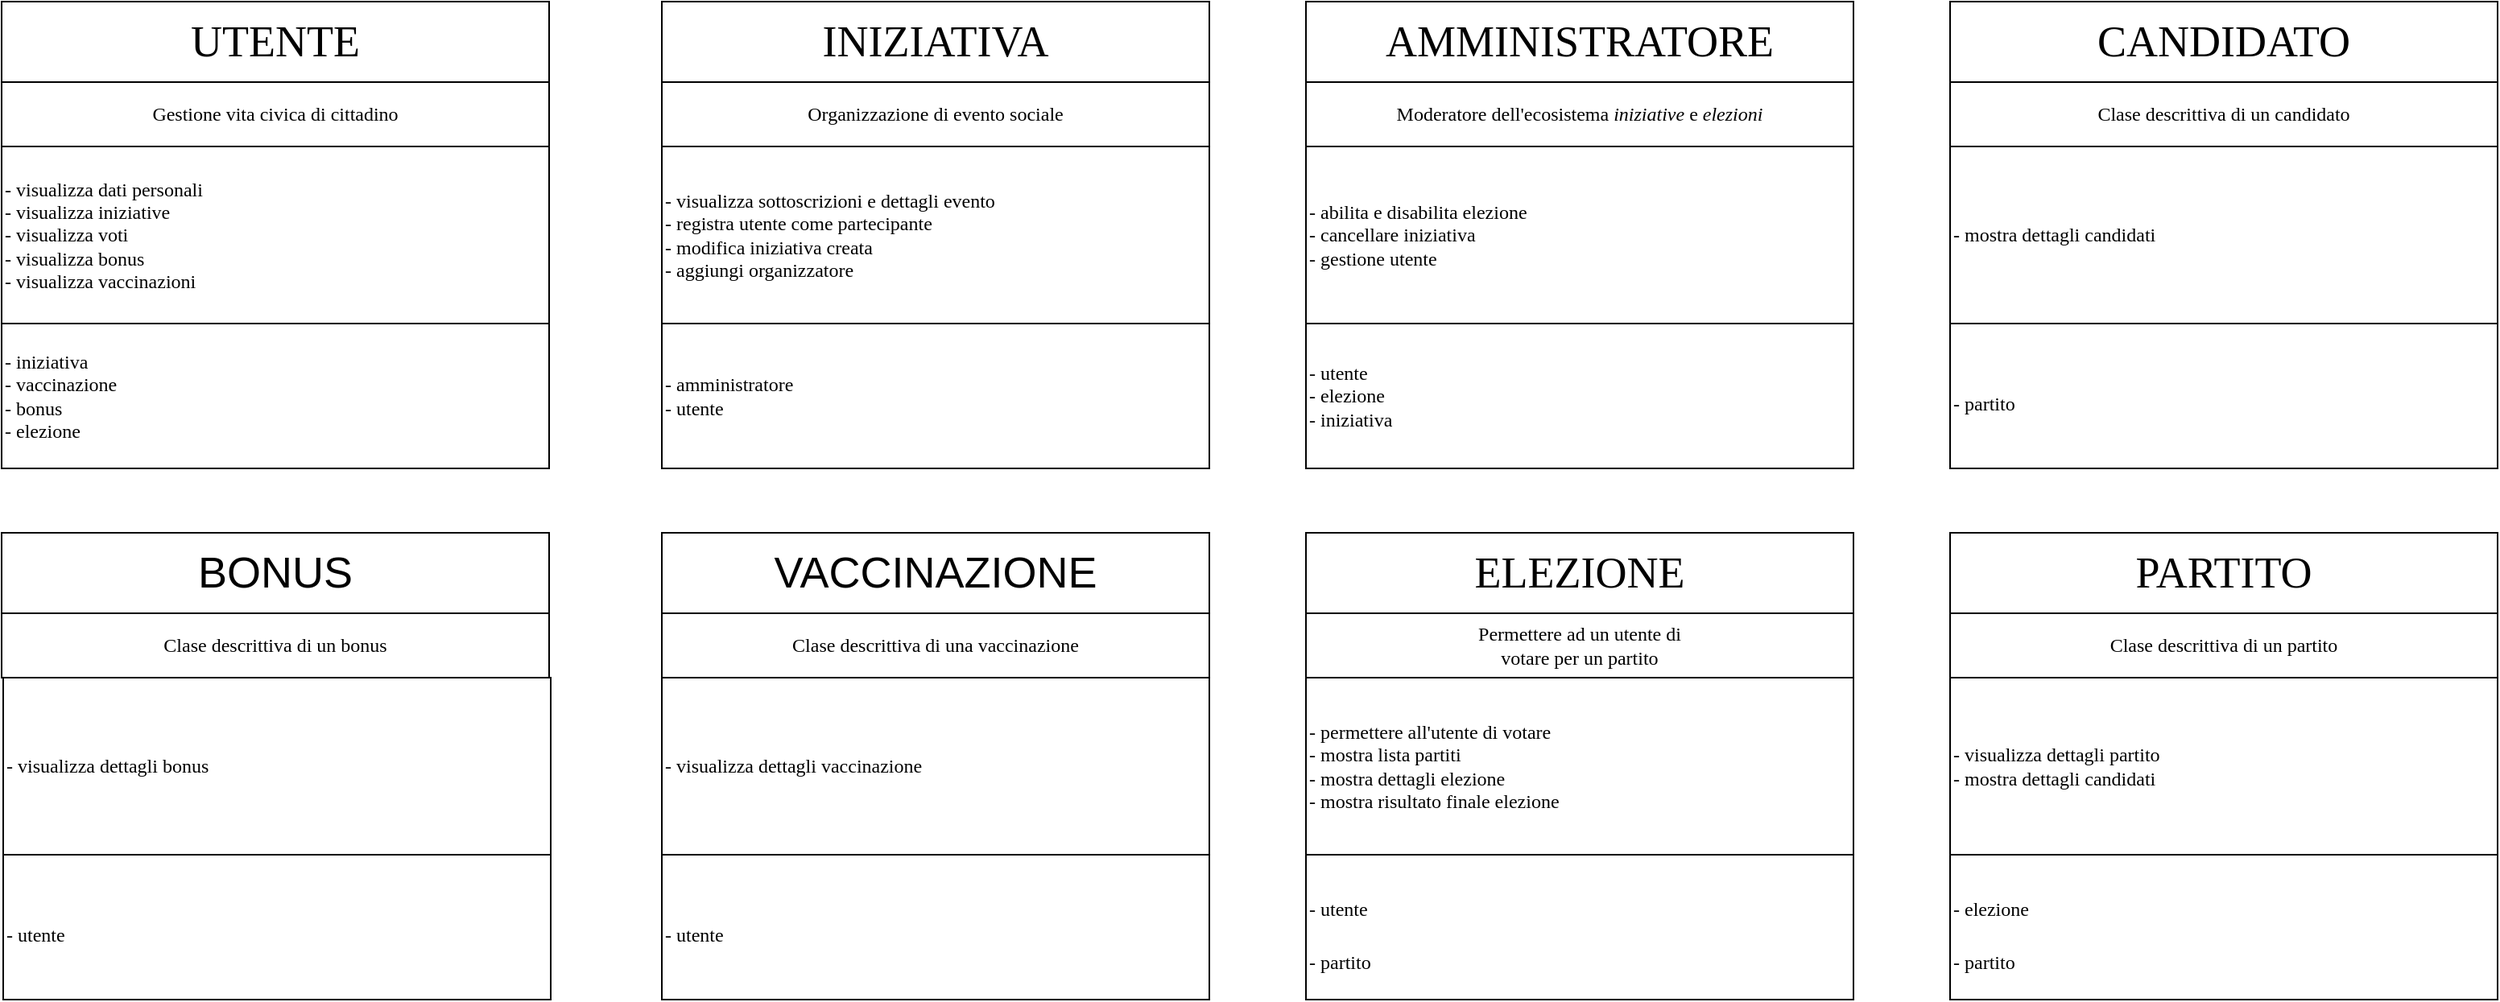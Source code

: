 <mxfile version="20.5.1" type="device"><diagram id="lMF3TzFE_xgb434Nf7xt" name="Page-1"><mxGraphModel dx="1038" dy="575" grid="1" gridSize="10" guides="1" tooltips="1" connect="1" arrows="1" fold="1" page="1" pageScale="1" pageWidth="850" pageHeight="1100" math="0" shadow="0"><root><mxCell id="0"/><mxCell id="1" parent="0"/><mxCell id="XJMKPp4hso1O34C3Af38-1" value="&lt;font style=&quot;font-size: 27px;&quot; face=&quot;Garamond&quot;&gt;UTENTE&lt;/font&gt;" style="rounded=0;whiteSpace=wrap;html=1;" parent="1" vertex="1"><mxGeometry x="70" y="470" width="340" height="50" as="geometry"/></mxCell><mxCell id="XJMKPp4hso1O34C3Af38-2" value="&lt;font face=&quot;Garamond&quot;&gt;Gestione vita civica di cittadino&lt;/font&gt;" style="rounded=0;whiteSpace=wrap;html=1;" parent="1" vertex="1"><mxGeometry x="70" y="520" width="340" height="40" as="geometry"/></mxCell><mxCell id="XJMKPp4hso1O34C3Af38-5" value="&lt;div align=&quot;left&quot;&gt;&lt;font face=&quot;Garamond&quot;&gt;- visualizza dati personali&lt;/font&gt;&lt;/div&gt;&lt;div align=&quot;left&quot;&gt;&lt;font face=&quot;Garamond&quot;&gt;- visualizza iniziative&lt;/font&gt;&lt;/div&gt;&lt;div align=&quot;left&quot;&gt;&lt;font face=&quot;Garamond&quot;&gt;- visualizza voti&lt;/font&gt;&lt;/div&gt;&lt;div align=&quot;left&quot;&gt;&lt;font face=&quot;Garamond&quot;&gt;- visualizza bonus&lt;/font&gt;&lt;/div&gt;&lt;div align=&quot;left&quot;&gt;&lt;font face=&quot;Garamond&quot;&gt;- visualizza vaccinazioni&lt;br&gt;&lt;/font&gt;&lt;/div&gt;" style="rounded=0;whiteSpace=wrap;html=1;align=left;" parent="1" vertex="1"><mxGeometry x="70" y="560" width="340" height="110" as="geometry"/></mxCell><mxCell id="XJMKPp4hso1O34C3Af38-10" value="&lt;font style=&quot;font-size: 27px;&quot; face=&quot;Garamond&quot;&gt;INIZIATIVA&lt;/font&gt;" style="rounded=0;whiteSpace=wrap;html=1;" parent="1" vertex="1"><mxGeometry x="480" y="470" width="340" height="50" as="geometry"/></mxCell><mxCell id="XJMKPp4hso1O34C3Af38-11" value="&lt;font face=&quot;Garamond&quot;&gt;Organizzazione di evento sociale&lt;/font&gt;" style="rounded=0;whiteSpace=wrap;html=1;" parent="1" vertex="1"><mxGeometry x="480" y="520" width="340" height="40" as="geometry"/></mxCell><mxCell id="XJMKPp4hso1O34C3Af38-12" value="&lt;div align=&quot;left&quot;&gt;&lt;font face=&quot;Garamond&quot;&gt;- visualizza sottoscrizioni e dettagli evento&lt;br&gt;&lt;/font&gt;&lt;/div&gt;&lt;div align=&quot;left&quot;&gt;&lt;font face=&quot;Garamond&quot;&gt;- registra utente come partecipante&lt;br&gt;&lt;/font&gt;&lt;/div&gt;&lt;div align=&quot;left&quot;&gt;&lt;font face=&quot;Garamond&quot;&gt;- modifica iniziativa creata&lt;br&gt;&lt;/font&gt;&lt;/div&gt;&lt;div align=&quot;left&quot;&gt;&lt;font face=&quot;Garamond&quot;&gt;- aggiungi organizzatore&lt;br&gt;&lt;/font&gt;&lt;/div&gt;" style="rounded=0;whiteSpace=wrap;html=1;align=left;" parent="1" vertex="1"><mxGeometry x="480" y="560" width="340" height="110" as="geometry"/></mxCell><mxCell id="XJMKPp4hso1O34C3Af38-13" value="&lt;font style=&quot;font-size: 27px;&quot; face=&quot;Garamond&quot;&gt;ELEZIONE&lt;/font&gt;" style="rounded=0;whiteSpace=wrap;html=1;" parent="1" vertex="1"><mxGeometry x="880" y="800" width="340" height="50" as="geometry"/></mxCell><mxCell id="XJMKPp4hso1O34C3Af38-14" value="&lt;div&gt;&lt;font face=&quot;Garamond&quot;&gt;Permettere ad un utente di &lt;br&gt;&lt;/font&gt;&lt;/div&gt;&lt;div&gt;&lt;font face=&quot;Garamond&quot;&gt;votare per un partito&lt;/font&gt;&lt;/div&gt;" style="rounded=0;whiteSpace=wrap;html=1;" parent="1" vertex="1"><mxGeometry x="880" y="850" width="340" height="40" as="geometry"/></mxCell><mxCell id="XJMKPp4hso1O34C3Af38-15" value="&lt;div align=&quot;left&quot;&gt;&lt;font face=&quot;Garamond&quot;&gt;- permettere all'utente di votare&lt;/font&gt;&lt;/div&gt;&lt;div align=&quot;left&quot;&gt;&lt;font face=&quot;Garamond&quot;&gt;- mostra lista partiti&lt;/font&gt;&lt;/div&gt;&lt;div align=&quot;left&quot;&gt;&lt;font face=&quot;Garamond&quot;&gt;- mostra dettagli elezione&lt;/font&gt;&lt;/div&gt;&lt;div align=&quot;left&quot;&gt;&lt;font face=&quot;Garamond&quot;&gt;- mostra risultato finale elezione&lt;br&gt;&lt;/font&gt;&lt;/div&gt;" style="rounded=0;whiteSpace=wrap;html=1;align=left;" parent="1" vertex="1"><mxGeometry x="880" y="890" width="340" height="110" as="geometry"/></mxCell><mxCell id="XJMKPp4hso1O34C3Af38-16" value="&lt;font style=&quot;font-size: 27px;&quot;&gt;BONUS&lt;/font&gt;" style="rounded=0;whiteSpace=wrap;html=1;" parent="1" vertex="1"><mxGeometry x="70" y="800" width="340" height="50" as="geometry"/></mxCell><mxCell id="XJMKPp4hso1O34C3Af38-17" value="&lt;font face=&quot;Garamond&quot;&gt;Clase descrittiva di un bonus&lt;br&gt;&lt;/font&gt;" style="rounded=0;whiteSpace=wrap;html=1;" parent="1" vertex="1"><mxGeometry x="70" y="850" width="340" height="40" as="geometry"/></mxCell><mxCell id="XJMKPp4hso1O34C3Af38-18" value="&lt;font face=&quot;Garamond&quot;&gt;- visualizza dettagli bonus&lt;br&gt;&lt;/font&gt;" style="rounded=0;whiteSpace=wrap;html=1;align=left;" parent="1" vertex="1"><mxGeometry x="71" y="890" width="340" height="110" as="geometry"/></mxCell><mxCell id="XJMKPp4hso1O34C3Af38-19" value="&lt;font style=&quot;font-size: 27px;&quot;&gt;VACCINAZIONE&lt;/font&gt;" style="rounded=0;whiteSpace=wrap;html=1;" parent="1" vertex="1"><mxGeometry x="480" y="800" width="340" height="50" as="geometry"/></mxCell><mxCell id="XJMKPp4hso1O34C3Af38-20" value="&lt;font face=&quot;Garamond&quot;&gt;Clase descrittiva di una vaccinazione&lt;br&gt;&lt;/font&gt;" style="rounded=0;whiteSpace=wrap;html=1;" parent="1" vertex="1"><mxGeometry x="480" y="850" width="340" height="40" as="geometry"/></mxCell><mxCell id="XJMKPp4hso1O34C3Af38-21" value="&lt;font face=&quot;Garamond&quot;&gt;- visualizza dettagli vaccinazione&lt;/font&gt;" style="rounded=0;whiteSpace=wrap;html=1;align=left;" parent="1" vertex="1"><mxGeometry x="480" y="890" width="340" height="110" as="geometry"/></mxCell><mxCell id="XJMKPp4hso1O34C3Af38-22" value="&lt;font style=&quot;font-size: 27px;&quot; face=&quot;Garamond&quot;&gt;AMMINISTRATORE&lt;/font&gt;" style="rounded=0;whiteSpace=wrap;html=1;" parent="1" vertex="1"><mxGeometry x="880" y="470" width="340" height="50" as="geometry"/></mxCell><mxCell id="XJMKPp4hso1O34C3Af38-23" value="&lt;font face=&quot;Garamond&quot;&gt;Moderatore dell'ecosistema &lt;i&gt;iniziative &lt;/i&gt;e &lt;i&gt;elezioni&lt;/i&gt;&lt;/font&gt;" style="rounded=0;whiteSpace=wrap;html=1;" parent="1" vertex="1"><mxGeometry x="880" y="520" width="340" height="40" as="geometry"/></mxCell><mxCell id="XJMKPp4hso1O34C3Af38-24" value="&lt;div align=&quot;left&quot;&gt;&lt;font face=&quot;Garamond&quot;&gt;- abilita e disabilita elezione&lt;br&gt;&lt;/font&gt;&lt;/div&gt;&lt;div align=&quot;left&quot;&gt;&lt;font face=&quot;Garamond&quot;&gt;- cancellare iniziativa&lt;/font&gt;&lt;/div&gt;&lt;div align=&quot;left&quot;&gt;&lt;font face=&quot;Garamond&quot;&gt;- gestione utente&lt;br&gt;&lt;/font&gt;&lt;/div&gt;" style="rounded=0;whiteSpace=wrap;html=1;align=left;" parent="1" vertex="1"><mxGeometry x="880" y="560" width="340" height="110" as="geometry"/></mxCell><mxCell id="XJMKPp4hso1O34C3Af38-25" value="&lt;font style=&quot;font-size: 27px;&quot; face=&quot;Garamond&quot;&gt;PARTITO&lt;/font&gt;" style="rounded=0;whiteSpace=wrap;html=1;" parent="1" vertex="1"><mxGeometry x="1280" y="800" width="340" height="50" as="geometry"/></mxCell><mxCell id="XJMKPp4hso1O34C3Af38-26" value="&lt;font face=&quot;Garamond&quot;&gt;Clase descrittiva di un partito&lt;/font&gt;" style="rounded=0;whiteSpace=wrap;html=1;" parent="1" vertex="1"><mxGeometry x="1280" y="850" width="340" height="40" as="geometry"/></mxCell><mxCell id="XJMKPp4hso1O34C3Af38-27" value="&lt;div&gt;&lt;font face=&quot;Garamond&quot;&gt;- visualizza dettagli partito&lt;/font&gt;&lt;div align=&quot;left&quot;&gt;&lt;font face=&quot;Garamond&quot;&gt;- mostra dettagli candidati&lt;/font&gt;&lt;/div&gt;&lt;/div&gt;" style="rounded=0;whiteSpace=wrap;html=1;align=left;" parent="1" vertex="1"><mxGeometry x="1280" y="890" width="340" height="110" as="geometry"/></mxCell><mxCell id="XJMKPp4hso1O34C3Af38-28" value="&lt;div style=&quot;font-size: 12px;&quot; align=&quot;left&quot;&gt;&lt;font style=&quot;font-size: 12px;&quot;&gt;- iniziativa&lt;/font&gt;&lt;/div&gt;&lt;div style=&quot;font-size: 12px;&quot; align=&quot;left&quot;&gt;&lt;font style=&quot;font-size: 12px;&quot;&gt;- vaccinazione&lt;/font&gt;&lt;/div&gt;&lt;div style=&quot;font-size: 12px;&quot; align=&quot;left&quot;&gt;&lt;font style=&quot;font-size: 12px;&quot;&gt;- bonus&lt;/font&gt;&lt;/div&gt;&lt;div style=&quot;font-size: 12px;&quot; align=&quot;left&quot;&gt;&lt;font style=&quot;font-size: 12px;&quot;&gt;- elezione&lt;br&gt;&lt;/font&gt;&lt;/div&gt;" style="rounded=0;whiteSpace=wrap;html=1;fontFamily=Garamond;fontSize=27;align=left;" parent="1" vertex="1"><mxGeometry x="70" y="670" width="340" height="90" as="geometry"/></mxCell><mxCell id="XJMKPp4hso1O34C3Af38-29" value="&lt;div style=&quot;font-size: 12px;&quot; align=&quot;left&quot;&gt;&lt;font style=&quot;font-size: 12px;&quot;&gt;- amministratore&lt;/font&gt;&lt;/div&gt;&lt;div style=&quot;font-size: 12px;&quot; align=&quot;left&quot;&gt;&lt;font style=&quot;font-size: 12px;&quot;&gt;- utente&lt;br&gt;&lt;/font&gt;&lt;/div&gt;" style="rounded=0;whiteSpace=wrap;html=1;fontFamily=Garamond;fontSize=27;align=left;" parent="1" vertex="1"><mxGeometry x="480" y="670" width="340" height="90" as="geometry"/></mxCell><mxCell id="XJMKPp4hso1O34C3Af38-30" value="&lt;div style=&quot;font-size: 12px;&quot; align=&quot;left&quot;&gt;&lt;font style=&quot;font-size: 12px;&quot;&gt;- utente&lt;/font&gt;&lt;/div&gt;&lt;div style=&quot;font-size: 12px;&quot; align=&quot;left&quot;&gt;&lt;font style=&quot;font-size: 12px;&quot;&gt;- elezione&lt;/font&gt;&lt;/div&gt;&lt;div style=&quot;font-size: 12px;&quot; align=&quot;left&quot;&gt;&lt;font style=&quot;font-size: 12px;&quot;&gt;- iniziativa&lt;/font&gt;&lt;/div&gt;" style="rounded=0;whiteSpace=wrap;html=1;fontFamily=Garamond;fontSize=27;align=left;" parent="1" vertex="1"><mxGeometry x="880" y="670" width="340" height="90" as="geometry"/></mxCell><mxCell id="XJMKPp4hso1O34C3Af38-31" value="&lt;font style=&quot;font-size: 12px;&quot;&gt;- utente&lt;br&gt;&lt;/font&gt;" style="rounded=0;whiteSpace=wrap;html=1;fontFamily=Garamond;fontSize=27;align=left;" parent="1" vertex="1"><mxGeometry x="71" y="1000" width="340" height="90" as="geometry"/></mxCell><mxCell id="XJMKPp4hso1O34C3Af38-32" value="&lt;font style=&quot;font-size: 12px;&quot;&gt;- utente&lt;br&gt;&lt;/font&gt;" style="rounded=0;whiteSpace=wrap;html=1;fontFamily=Garamond;fontSize=27;align=left;" parent="1" vertex="1"><mxGeometry x="480" y="1000" width="340" height="90" as="geometry"/></mxCell><mxCell id="XJMKPp4hso1O34C3Af38-33" value="&lt;div align=&quot;left&quot;&gt;&lt;font style=&quot;font-size: 12px;&quot;&gt;- utente&lt;br&gt;&lt;/font&gt;&lt;/div&gt;&lt;div align=&quot;left&quot;&gt;&lt;font style=&quot;font-size: 12px;&quot;&gt;- partito&lt;br&gt;&lt;/font&gt;&lt;/div&gt;" style="rounded=0;whiteSpace=wrap;html=1;fontFamily=Garamond;fontSize=27;align=left;" parent="1" vertex="1"><mxGeometry x="880" y="1000" width="340" height="90" as="geometry"/></mxCell><mxCell id="XJMKPp4hso1O34C3Af38-34" value="&lt;div&gt;&lt;font style=&quot;font-size: 12px;&quot;&gt;&lt;font style=&quot;font-size: 12px;&quot;&gt;- elezione&lt;/font&gt;&lt;br&gt;&lt;/font&gt;&lt;/div&gt;&lt;div&gt;&lt;font style=&quot;font-size: 12px;&quot;&gt;- partito&lt;br&gt;&lt;/font&gt;&lt;/div&gt;" style="rounded=0;whiteSpace=wrap;html=1;fontFamily=Garamond;fontSize=27;align=left;" parent="1" vertex="1"><mxGeometry x="1280" y="1000" width="340" height="90" as="geometry"/></mxCell><mxCell id="S4y1w-Gk0lFDjsIPqTJ9-5" value="&lt;font style=&quot;font-size: 27px;&quot; face=&quot;Garamond&quot;&gt;CANDIDATO&lt;/font&gt;" style="rounded=0;whiteSpace=wrap;html=1;" parent="1" vertex="1"><mxGeometry x="1280" y="470" width="340" height="50" as="geometry"/></mxCell><mxCell id="S4y1w-Gk0lFDjsIPqTJ9-6" value="&lt;font face=&quot;Garamond&quot;&gt;Clase descrittiva di un candidato&lt;/font&gt;" style="rounded=0;whiteSpace=wrap;html=1;" parent="1" vertex="1"><mxGeometry x="1280" y="520" width="340" height="40" as="geometry"/></mxCell><mxCell id="S4y1w-Gk0lFDjsIPqTJ9-7" value="&lt;div&gt;&lt;font face=&quot;Garamond&quot;&gt;- mostra dettagli candidati&lt;/font&gt;&lt;/div&gt;" style="rounded=0;whiteSpace=wrap;html=1;align=left;" parent="1" vertex="1"><mxGeometry x="1280" y="560" width="340" height="110" as="geometry"/></mxCell><mxCell id="S4y1w-Gk0lFDjsIPqTJ9-8" value="&lt;font style=&quot;font-size: 12px;&quot;&gt;&lt;font style=&quot;font-size: 12px;&quot;&gt;- partito&lt;/font&gt;&lt;br&gt;&lt;/font&gt;" style="rounded=0;whiteSpace=wrap;html=1;fontFamily=Garamond;fontSize=27;align=left;" parent="1" vertex="1"><mxGeometry x="1280" y="670" width="340" height="90" as="geometry"/></mxCell></root></mxGraphModel></diagram></mxfile>